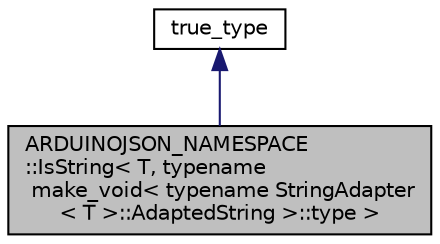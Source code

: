 digraph "ARDUINOJSON_NAMESPACE::IsString&lt; T, typename make_void&lt; typename StringAdapter&lt; T &gt;::AdaptedString &gt;::type &gt;"
{
 // LATEX_PDF_SIZE
  edge [fontname="Helvetica",fontsize="10",labelfontname="Helvetica",labelfontsize="10"];
  node [fontname="Helvetica",fontsize="10",shape=record];
  Node1 [label="ARDUINOJSON_NAMESPACE\l::IsString\< T, typename\l make_void\< typename StringAdapter\l\< T \>::AdaptedString \>::type \>",height=0.2,width=0.4,color="black", fillcolor="grey75", style="filled", fontcolor="black",tooltip=" "];
  Node2 -> Node1 [dir="back",color="midnightblue",fontsize="10",style="solid",fontname="Helvetica"];
  Node2 [label="true_type",height=0.2,width=0.4,color="black", fillcolor="white", style="filled",URL="$structARDUINOJSON__NAMESPACE_1_1integral__constant.html",tooltip=" "];
}
